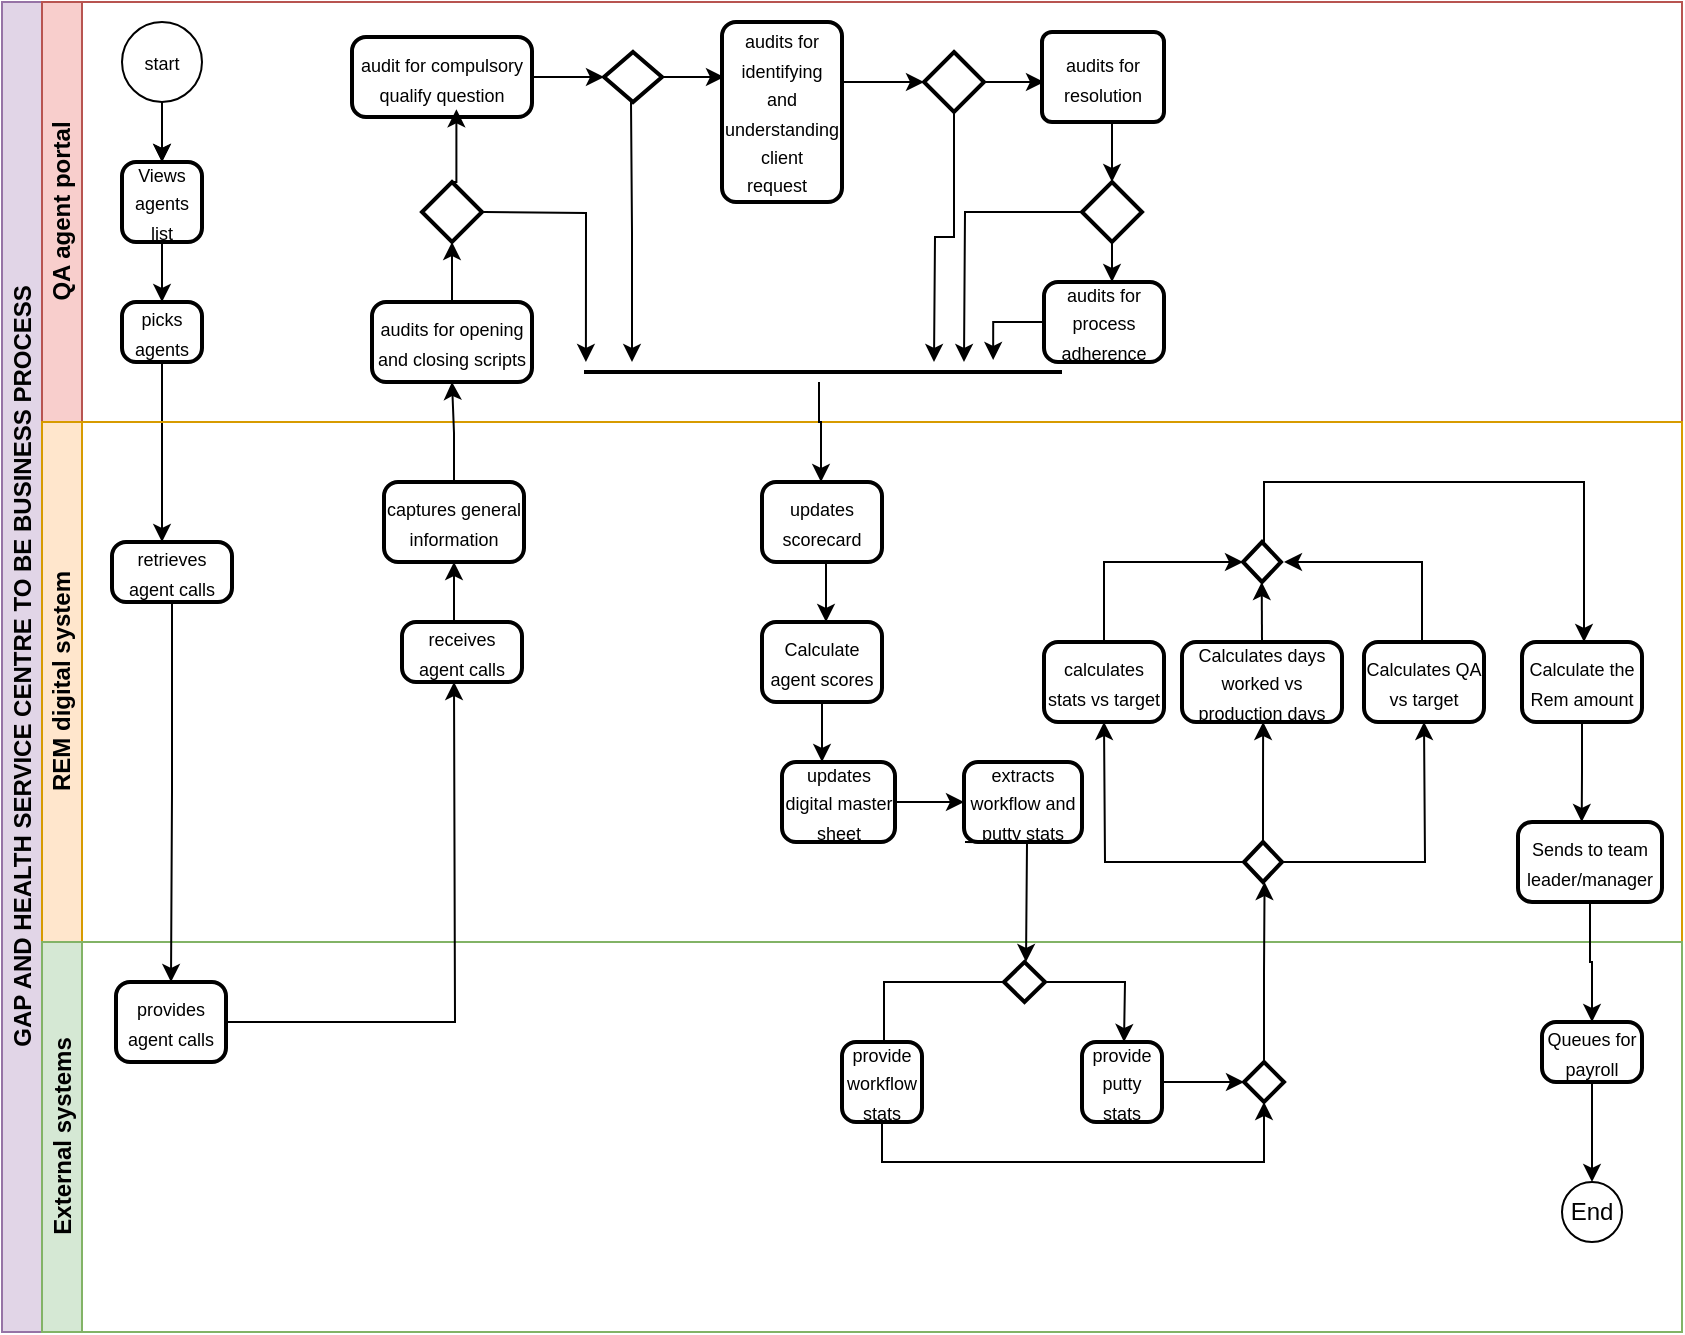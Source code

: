 <mxfile version="26.0.10">
  <diagram id="prtHgNgQTEPvFCAcTncT" name="Page-1">
    <mxGraphModel dx="794" dy="1623" grid="1" gridSize="10" guides="1" tooltips="1" connect="1" arrows="1" fold="1" page="1" pageScale="1" pageWidth="827" pageHeight="1169" math="0" shadow="0">
      <root>
        <mxCell id="0" />
        <mxCell id="1" parent="0" />
        <mxCell id="dNxyNK7c78bLwvsdeMH5-19" value="GAP AND HEALTH SERVICE CENTRE TO BE BUSINESS PROCESS" style="swimlane;html=1;childLayout=stackLayout;resizeParent=1;resizeParentMax=0;horizontal=0;startSize=20;horizontalStack=0;fillColor=#e1d5e7;strokeColor=#9673a6;" parent="1" vertex="1">
          <mxGeometry x="9" y="-40" width="840" height="665" as="geometry" />
        </mxCell>
        <mxCell id="dNxyNK7c78bLwvsdeMH5-20" value="QA agent portal" style="swimlane;html=1;startSize=20;horizontal=0;fillColor=#f8cecc;strokeColor=#b85450;" parent="dNxyNK7c78bLwvsdeMH5-19" vertex="1">
          <mxGeometry x="20" width="820" height="210" as="geometry" />
        </mxCell>
        <mxCell id="dNxyNK7c78bLwvsdeMH5-25" value="" style="edgeStyle=orthogonalEdgeStyle;rounded=0;orthogonalLoop=1;jettySize=auto;html=1;" parent="dNxyNK7c78bLwvsdeMH5-20" source="wg-GnwHkfto2ueyZm147-1" edge="1">
          <mxGeometry relative="1" as="geometry">
            <mxPoint x="60" y="80" as="targetPoint" />
            <Array as="points">
              <mxPoint x="60" y="60" />
            </Array>
          </mxGeometry>
        </mxCell>
        <mxCell id="dNxyNK7c78bLwvsdeMH5-23" value="&lt;font style=&quot;font-size: 9px;&quot;&gt;start&lt;/font&gt;" style="ellipse;whiteSpace=wrap;html=1;" parent="dNxyNK7c78bLwvsdeMH5-20" vertex="1">
          <mxGeometry x="40" y="10" width="40" height="40" as="geometry" />
        </mxCell>
        <mxCell id="wg-GnwHkfto2ueyZm147-3" style="edgeStyle=orthogonalEdgeStyle;rounded=0;orthogonalLoop=1;jettySize=auto;html=1;exitX=0.5;exitY=1;exitDx=0;exitDy=0;" parent="dNxyNK7c78bLwvsdeMH5-20" source="wg-GnwHkfto2ueyZm147-4" edge="1">
          <mxGeometry relative="1" as="geometry">
            <mxPoint x="60" y="150" as="targetPoint" />
          </mxGeometry>
        </mxCell>
        <mxCell id="wg-GnwHkfto2ueyZm147-1" value="&lt;font style=&quot;font-size: 9px;&quot;&gt;Views agents list&lt;/font&gt;" style="rounded=1;whiteSpace=wrap;html=1;absoluteArcSize=1;arcSize=14;strokeWidth=2;" parent="dNxyNK7c78bLwvsdeMH5-20" vertex="1">
          <mxGeometry x="40" y="80" width="40" height="40" as="geometry" />
        </mxCell>
        <mxCell id="wg-GnwHkfto2ueyZm147-2" value="" style="edgeStyle=orthogonalEdgeStyle;rounded=0;orthogonalLoop=1;jettySize=auto;html=1;" parent="dNxyNK7c78bLwvsdeMH5-20" source="dNxyNK7c78bLwvsdeMH5-23" target="wg-GnwHkfto2ueyZm147-1" edge="1">
          <mxGeometry relative="1" as="geometry">
            <mxPoint x="90" y="10" as="sourcePoint" />
            <mxPoint x="90" y="40" as="targetPoint" />
            <Array as="points" />
          </mxGeometry>
        </mxCell>
        <mxCell id="wg-GnwHkfto2ueyZm147-6" style="edgeStyle=orthogonalEdgeStyle;rounded=0;orthogonalLoop=1;jettySize=auto;html=1;exitX=0.5;exitY=1;exitDx=0;exitDy=0;" parent="dNxyNK7c78bLwvsdeMH5-20" source="wg-GnwHkfto2ueyZm147-4" edge="1">
          <mxGeometry relative="1" as="geometry">
            <mxPoint x="60" y="270" as="targetPoint" />
          </mxGeometry>
        </mxCell>
        <mxCell id="wg-GnwHkfto2ueyZm147-4" value="&lt;font style=&quot;font-size: 9px;&quot;&gt;picks agents&lt;/font&gt;" style="rounded=1;whiteSpace=wrap;html=1;absoluteArcSize=1;arcSize=14;strokeWidth=2;" parent="dNxyNK7c78bLwvsdeMH5-20" vertex="1">
          <mxGeometry x="40" y="150" width="40" height="30" as="geometry" />
        </mxCell>
        <mxCell id="wg-GnwHkfto2ueyZm147-5" value="" style="edgeStyle=orthogonalEdgeStyle;rounded=0;orthogonalLoop=1;jettySize=auto;html=1;exitX=0.5;exitY=1;exitDx=0;exitDy=0;" parent="dNxyNK7c78bLwvsdeMH5-20" source="wg-GnwHkfto2ueyZm147-1" target="wg-GnwHkfto2ueyZm147-4" edge="1">
          <mxGeometry relative="1" as="geometry">
            <mxPoint x="90" y="110" as="targetPoint" />
            <mxPoint x="90" y="80" as="sourcePoint" />
          </mxGeometry>
        </mxCell>
        <mxCell id="wg-GnwHkfto2ueyZm147-22" value="&lt;font style=&quot;font-size: 9px;&quot;&gt;audits for opening and closing scripts&lt;/font&gt;" style="rounded=1;whiteSpace=wrap;html=1;absoluteArcSize=1;arcSize=14;strokeWidth=2;" parent="dNxyNK7c78bLwvsdeMH5-20" vertex="1">
          <mxGeometry x="165" y="150" width="80" height="40" as="geometry" />
        </mxCell>
        <mxCell id="wg-GnwHkfto2ueyZm147-30" style="edgeStyle=orthogonalEdgeStyle;rounded=0;orthogonalLoop=1;jettySize=auto;html=1;exitX=1;exitY=0.5;exitDx=0;exitDy=0;exitPerimeter=0;entryX=0.004;entryY=0;entryDx=0;entryDy=0;entryPerimeter=0;" parent="dNxyNK7c78bLwvsdeMH5-20" target="wg-GnwHkfto2ueyZm147-58" edge="1">
          <mxGeometry relative="1" as="geometry">
            <mxPoint x="272" y="160" as="targetPoint" />
            <mxPoint x="221.0" y="105" as="sourcePoint" />
          </mxGeometry>
        </mxCell>
        <mxCell id="wg-GnwHkfto2ueyZm147-24" value="" style="strokeWidth=2;html=1;shape=mxgraph.flowchart.decision;whiteSpace=wrap;" parent="dNxyNK7c78bLwvsdeMH5-20" vertex="1">
          <mxGeometry x="190" y="90" width="30" height="30" as="geometry" />
        </mxCell>
        <mxCell id="wg-GnwHkfto2ueyZm147-23" style="edgeStyle=orthogonalEdgeStyle;rounded=0;orthogonalLoop=1;jettySize=auto;html=1;exitX=0.5;exitY=0;exitDx=0;exitDy=0;" parent="dNxyNK7c78bLwvsdeMH5-20" source="wg-GnwHkfto2ueyZm147-22" target="wg-GnwHkfto2ueyZm147-24" edge="1">
          <mxGeometry relative="1" as="geometry">
            <mxPoint x="205" y="120" as="targetPoint" />
          </mxGeometry>
        </mxCell>
        <mxCell id="wg-GnwHkfto2ueyZm147-27" value="&lt;font style=&quot;font-size: 9px;&quot;&gt;audit for compulsory qualify question&lt;/font&gt;" style="rounded=1;whiteSpace=wrap;html=1;absoluteArcSize=1;arcSize=14;strokeWidth=2;" parent="dNxyNK7c78bLwvsdeMH5-20" vertex="1">
          <mxGeometry x="155" y="17.5" width="90" height="40" as="geometry" />
        </mxCell>
        <mxCell id="wg-GnwHkfto2ueyZm147-33" style="edgeStyle=orthogonalEdgeStyle;rounded=0;orthogonalLoop=1;jettySize=auto;html=1;exitX=0.5;exitY=1;exitDx=0;exitDy=0;exitPerimeter=0;" parent="dNxyNK7c78bLwvsdeMH5-20" edge="1">
          <mxGeometry relative="1" as="geometry">
            <mxPoint x="295" y="180" as="targetPoint" />
            <mxPoint x="294.5" y="50" as="sourcePoint" />
          </mxGeometry>
        </mxCell>
        <mxCell id="wg-GnwHkfto2ueyZm147-34" style="edgeStyle=orthogonalEdgeStyle;rounded=0;orthogonalLoop=1;jettySize=auto;html=1;exitX=1;exitY=0.5;exitDx=0;exitDy=0;exitPerimeter=0;" parent="dNxyNK7c78bLwvsdeMH5-20" source="wg-GnwHkfto2ueyZm147-32" edge="1">
          <mxGeometry relative="1" as="geometry">
            <mxPoint x="341" y="38" as="targetPoint" />
          </mxGeometry>
        </mxCell>
        <mxCell id="wg-GnwHkfto2ueyZm147-32" value="" style="strokeWidth=2;html=1;shape=mxgraph.flowchart.decision;whiteSpace=wrap;" parent="dNxyNK7c78bLwvsdeMH5-20" vertex="1">
          <mxGeometry x="281" y="25" width="29" height="25" as="geometry" />
        </mxCell>
        <mxCell id="wg-GnwHkfto2ueyZm147-35" value="&lt;font style=&quot;font-size: 9px;&quot;&gt;audits&lt;/font&gt;&lt;font style=&quot;font-size: 9px;&quot;&gt;&amp;nbsp;for identifying and understanding client request&amp;nbsp;&amp;nbsp;&lt;/font&gt;" style="rounded=1;whiteSpace=wrap;html=1;absoluteArcSize=1;arcSize=14;strokeWidth=2;" parent="dNxyNK7c78bLwvsdeMH5-20" vertex="1">
          <mxGeometry x="340" y="10" width="60" height="90" as="geometry" />
        </mxCell>
        <mxCell id="wg-GnwHkfto2ueyZm147-43" style="edgeStyle=orthogonalEdgeStyle;rounded=0;orthogonalLoop=1;jettySize=auto;html=1;exitX=0.5;exitY=1;exitDx=0;exitDy=0;exitPerimeter=0;" parent="dNxyNK7c78bLwvsdeMH5-20" source="wg-GnwHkfto2ueyZm147-41" edge="1">
          <mxGeometry relative="1" as="geometry">
            <mxPoint x="446" y="180" as="targetPoint" />
          </mxGeometry>
        </mxCell>
        <mxCell id="wg-GnwHkfto2ueyZm147-137" style="edgeStyle=orthogonalEdgeStyle;rounded=0;orthogonalLoop=1;jettySize=auto;html=1;exitX=1;exitY=0.5;exitDx=0;exitDy=0;exitPerimeter=0;" parent="dNxyNK7c78bLwvsdeMH5-20" source="wg-GnwHkfto2ueyZm147-41" edge="1">
          <mxGeometry relative="1" as="geometry">
            <mxPoint x="501" y="39.857" as="targetPoint" />
          </mxGeometry>
        </mxCell>
        <mxCell id="wg-GnwHkfto2ueyZm147-41" value="" style="strokeWidth=2;html=1;shape=mxgraph.flowchart.decision;whiteSpace=wrap;" parent="dNxyNK7c78bLwvsdeMH5-20" vertex="1">
          <mxGeometry x="441" y="25" width="30" height="30" as="geometry" />
        </mxCell>
        <mxCell id="wg-GnwHkfto2ueyZm147-44" value="&lt;font style=&quot;font-size: 9px;&quot;&gt;audits for resolution&lt;/font&gt;" style="rounded=1;whiteSpace=wrap;html=1;absoluteArcSize=1;arcSize=10;strokeWidth=2;" parent="dNxyNK7c78bLwvsdeMH5-20" vertex="1">
          <mxGeometry x="500" y="15" width="61" height="45" as="geometry" />
        </mxCell>
        <mxCell id="wg-GnwHkfto2ueyZm147-47" style="edgeStyle=orthogonalEdgeStyle;rounded=0;orthogonalLoop=1;jettySize=auto;html=1;exitX=0;exitY=0.5;exitDx=0;exitDy=0;exitPerimeter=0;" parent="dNxyNK7c78bLwvsdeMH5-20" source="wg-GnwHkfto2ueyZm147-46" edge="1">
          <mxGeometry relative="1" as="geometry">
            <mxPoint x="461" y="180" as="targetPoint" />
          </mxGeometry>
        </mxCell>
        <mxCell id="wg-GnwHkfto2ueyZm147-48" style="edgeStyle=orthogonalEdgeStyle;rounded=0;orthogonalLoop=1;jettySize=auto;html=1;exitX=0.5;exitY=1;exitDx=0;exitDy=0;exitPerimeter=0;" parent="dNxyNK7c78bLwvsdeMH5-20" source="wg-GnwHkfto2ueyZm147-46" edge="1">
          <mxGeometry relative="1" as="geometry">
            <mxPoint x="535" y="140" as="targetPoint" />
          </mxGeometry>
        </mxCell>
        <mxCell id="wg-GnwHkfto2ueyZm147-46" value="" style="strokeWidth=2;html=1;shape=mxgraph.flowchart.decision;whiteSpace=wrap;" parent="dNxyNK7c78bLwvsdeMH5-20" vertex="1">
          <mxGeometry x="520" y="90" width="30" height="30" as="geometry" />
        </mxCell>
        <mxCell id="wg-GnwHkfto2ueyZm147-53" value="&lt;font style=&quot;font-size: 9px;&quot;&gt;audits for process adherence&lt;/font&gt;" style="rounded=1;whiteSpace=wrap;html=1;absoluteArcSize=1;arcSize=14;strokeWidth=2;" parent="dNxyNK7c78bLwvsdeMH5-20" vertex="1">
          <mxGeometry x="501" y="140" width="60" height="40" as="geometry" />
        </mxCell>
        <mxCell id="wg-GnwHkfto2ueyZm147-58" value="" style="line;strokeWidth=2;html=1;" parent="dNxyNK7c78bLwvsdeMH5-20" vertex="1">
          <mxGeometry x="271" y="180" width="239" height="10" as="geometry" />
        </mxCell>
        <mxCell id="wg-GnwHkfto2ueyZm147-60" style="edgeStyle=orthogonalEdgeStyle;rounded=0;orthogonalLoop=1;jettySize=auto;html=1;entryX=0.856;entryY=-0.1;entryDx=0;entryDy=0;entryPerimeter=0;" parent="dNxyNK7c78bLwvsdeMH5-20" target="wg-GnwHkfto2ueyZm147-58" edge="1">
          <mxGeometry relative="1" as="geometry">
            <mxPoint x="501" y="160" as="sourcePoint" />
            <Array as="points">
              <mxPoint x="476" y="160" />
            </Array>
          </mxGeometry>
        </mxCell>
        <mxCell id="wg-GnwHkfto2ueyZm147-79" style="edgeStyle=orthogonalEdgeStyle;rounded=0;orthogonalLoop=1;jettySize=auto;html=1;exitX=1;exitY=0.5;exitDx=0;exitDy=0;entryX=0;entryY=0.5;entryDx=0;entryDy=0;entryPerimeter=0;" parent="dNxyNK7c78bLwvsdeMH5-20" source="wg-GnwHkfto2ueyZm147-27" target="wg-GnwHkfto2ueyZm147-32" edge="1">
          <mxGeometry relative="1" as="geometry" />
        </mxCell>
        <mxCell id="wg-GnwHkfto2ueyZm147-80" style="edgeStyle=orthogonalEdgeStyle;rounded=0;orthogonalLoop=1;jettySize=auto;html=1;exitX=0.5;exitY=0;exitDx=0;exitDy=0;exitPerimeter=0;entryX=0.58;entryY=0.904;entryDx=0;entryDy=0;entryPerimeter=0;" parent="dNxyNK7c78bLwvsdeMH5-20" source="wg-GnwHkfto2ueyZm147-24" target="wg-GnwHkfto2ueyZm147-27" edge="1">
          <mxGeometry relative="1" as="geometry">
            <mxPoint x="205" y="70" as="targetPoint" />
          </mxGeometry>
        </mxCell>
        <mxCell id="wg-GnwHkfto2ueyZm147-83" style="edgeStyle=orthogonalEdgeStyle;rounded=0;orthogonalLoop=1;jettySize=auto;html=1;exitX=1;exitY=0.5;exitDx=0;exitDy=0;entryX=0;entryY=0.5;entryDx=0;entryDy=0;entryPerimeter=0;" parent="dNxyNK7c78bLwvsdeMH5-20" source="wg-GnwHkfto2ueyZm147-35" target="wg-GnwHkfto2ueyZm147-41" edge="1">
          <mxGeometry relative="1" as="geometry">
            <Array as="points">
              <mxPoint x="400" y="40" />
            </Array>
          </mxGeometry>
        </mxCell>
        <mxCell id="wg-GnwHkfto2ueyZm147-85" style="edgeStyle=orthogonalEdgeStyle;rounded=0;orthogonalLoop=1;jettySize=auto;html=1;exitX=0.5;exitY=1;exitDx=0;exitDy=0;entryX=0.5;entryY=0;entryDx=0;entryDy=0;entryPerimeter=0;" parent="dNxyNK7c78bLwvsdeMH5-20" source="wg-GnwHkfto2ueyZm147-44" target="wg-GnwHkfto2ueyZm147-46" edge="1">
          <mxGeometry relative="1" as="geometry" />
        </mxCell>
        <mxCell id="dNxyNK7c78bLwvsdeMH5-21" value="REM digital system" style="swimlane;html=1;startSize=20;horizontal=0;fillColor=#ffe6cc;strokeColor=#d79b00;" parent="dNxyNK7c78bLwvsdeMH5-19" vertex="1">
          <mxGeometry x="20" y="210" width="820" height="260" as="geometry" />
        </mxCell>
        <mxCell id="wg-GnwHkfto2ueyZm147-7" value="&lt;font style=&quot;font-size: 9px;&quot;&gt;retrieves agent calls&lt;/font&gt;" style="rounded=1;whiteSpace=wrap;html=1;absoluteArcSize=1;arcSize=14;strokeWidth=2;" parent="dNxyNK7c78bLwvsdeMH5-21" vertex="1">
          <mxGeometry x="35" y="60" width="60" height="30" as="geometry" />
        </mxCell>
        <mxCell id="wg-GnwHkfto2ueyZm147-17" value="&lt;font style=&quot;font-size: 9px;&quot;&gt;receives agent calls&lt;/font&gt;" style="rounded=1;whiteSpace=wrap;html=1;absoluteArcSize=1;arcSize=14;strokeWidth=2;" parent="dNxyNK7c78bLwvsdeMH5-21" vertex="1">
          <mxGeometry x="180" y="100" width="60" height="30" as="geometry" />
        </mxCell>
        <mxCell id="wg-GnwHkfto2ueyZm147-19" value="&lt;font style=&quot;font-size: 9px;&quot;&gt;captures general information&lt;/font&gt;" style="rounded=1;whiteSpace=wrap;html=1;absoluteArcSize=1;arcSize=14;strokeWidth=2;" parent="dNxyNK7c78bLwvsdeMH5-21" vertex="1">
          <mxGeometry x="171" y="30" width="70" height="40" as="geometry" />
        </mxCell>
        <mxCell id="wg-GnwHkfto2ueyZm147-67" style="edgeStyle=orthogonalEdgeStyle;rounded=0;orthogonalLoop=1;jettySize=auto;html=1;exitX=0.5;exitY=1;exitDx=0;exitDy=0;" parent="dNxyNK7c78bLwvsdeMH5-21" source="wg-GnwHkfto2ueyZm147-63" edge="1">
          <mxGeometry relative="1" as="geometry">
            <mxPoint x="392" y="100" as="targetPoint" />
          </mxGeometry>
        </mxCell>
        <mxCell id="wg-GnwHkfto2ueyZm147-63" value="&lt;font style=&quot;font-size: 9px;&quot;&gt;updates scorecard&lt;/font&gt;" style="rounded=1;whiteSpace=wrap;html=1;absoluteArcSize=1;arcSize=14;strokeWidth=2;" parent="dNxyNK7c78bLwvsdeMH5-21" vertex="1">
          <mxGeometry x="360" y="30" width="60" height="40" as="geometry" />
        </mxCell>
        <mxCell id="wg-GnwHkfto2ueyZm147-69" style="edgeStyle=orthogonalEdgeStyle;rounded=0;orthogonalLoop=1;jettySize=auto;html=1;exitX=0.5;exitY=1;exitDx=0;exitDy=0;" parent="dNxyNK7c78bLwvsdeMH5-21" source="wg-GnwHkfto2ueyZm147-68" edge="1">
          <mxGeometry relative="1" as="geometry">
            <mxPoint x="390" y="170" as="targetPoint" />
          </mxGeometry>
        </mxCell>
        <mxCell id="wg-GnwHkfto2ueyZm147-68" value="&lt;font style=&quot;font-size: 9px;&quot;&gt;Calculate agent scores&lt;/font&gt;" style="rounded=1;whiteSpace=wrap;html=1;absoluteArcSize=1;arcSize=14;strokeWidth=2;" parent="dNxyNK7c78bLwvsdeMH5-21" vertex="1">
          <mxGeometry x="360" y="100" width="60" height="40" as="geometry" />
        </mxCell>
        <mxCell id="wg-GnwHkfto2ueyZm147-71" style="edgeStyle=orthogonalEdgeStyle;rounded=0;orthogonalLoop=1;jettySize=auto;html=1;exitX=1;exitY=0.5;exitDx=0;exitDy=0;" parent="dNxyNK7c78bLwvsdeMH5-21" source="wg-GnwHkfto2ueyZm147-70" edge="1">
          <mxGeometry relative="1" as="geometry">
            <mxPoint x="461" y="190" as="targetPoint" />
          </mxGeometry>
        </mxCell>
        <mxCell id="wg-GnwHkfto2ueyZm147-70" value="&lt;font style=&quot;font-size: 9px;&quot;&gt;updates digital master sheet&lt;/font&gt;" style="rounded=1;whiteSpace=wrap;html=1;absoluteArcSize=1;arcSize=14;strokeWidth=2;" parent="dNxyNK7c78bLwvsdeMH5-21" vertex="1">
          <mxGeometry x="370" y="170" width="56.5" height="40" as="geometry" />
        </mxCell>
        <mxCell id="wg-GnwHkfto2ueyZm147-73" value="&lt;font style=&quot;font-size: 9px;&quot;&gt;extracts workflow and putty stats&lt;/font&gt;" style="rounded=1;whiteSpace=wrap;html=1;absoluteArcSize=1;arcSize=14;strokeWidth=2;" parent="dNxyNK7c78bLwvsdeMH5-21" vertex="1">
          <mxGeometry x="461" y="170" width="59" height="40" as="geometry" />
        </mxCell>
        <mxCell id="wg-GnwHkfto2ueyZm147-106" style="edgeStyle=orthogonalEdgeStyle;rounded=0;orthogonalLoop=1;jettySize=auto;html=1;exitX=0;exitY=0.5;exitDx=0;exitDy=0;exitPerimeter=0;" parent="dNxyNK7c78bLwvsdeMH5-21" source="wg-GnwHkfto2ueyZm147-105" edge="1">
          <mxGeometry relative="1" as="geometry">
            <mxPoint x="531" y="150" as="targetPoint" />
          </mxGeometry>
        </mxCell>
        <mxCell id="wg-GnwHkfto2ueyZm147-107" style="edgeStyle=orthogonalEdgeStyle;rounded=0;orthogonalLoop=1;jettySize=auto;html=1;exitX=1;exitY=0.5;exitDx=0;exitDy=0;exitPerimeter=0;" parent="dNxyNK7c78bLwvsdeMH5-21" source="wg-GnwHkfto2ueyZm147-105" edge="1">
          <mxGeometry relative="1" as="geometry">
            <mxPoint x="691" y="150" as="targetPoint" />
          </mxGeometry>
        </mxCell>
        <mxCell id="wg-GnwHkfto2ueyZm147-108" style="edgeStyle=orthogonalEdgeStyle;rounded=0;orthogonalLoop=1;jettySize=auto;html=1;exitX=0.5;exitY=0;exitDx=0;exitDy=0;exitPerimeter=0;" parent="dNxyNK7c78bLwvsdeMH5-21" source="wg-GnwHkfto2ueyZm147-105" edge="1">
          <mxGeometry relative="1" as="geometry">
            <mxPoint x="610.571" y="150" as="targetPoint" />
          </mxGeometry>
        </mxCell>
        <mxCell id="wg-GnwHkfto2ueyZm147-105" value="" style="strokeWidth=2;html=1;shape=mxgraph.flowchart.decision;whiteSpace=wrap;" parent="dNxyNK7c78bLwvsdeMH5-21" vertex="1">
          <mxGeometry x="601" y="210" width="19" height="20" as="geometry" />
        </mxCell>
        <mxCell id="wg-GnwHkfto2ueyZm147-109" value="&lt;font style=&quot;font-size: 9px;&quot;&gt;calculates stats vs target&lt;/font&gt;" style="rounded=1;whiteSpace=wrap;html=1;absoluteArcSize=1;arcSize=14;strokeWidth=2;" parent="dNxyNK7c78bLwvsdeMH5-21" vertex="1">
          <mxGeometry x="501" y="110" width="60" height="40" as="geometry" />
        </mxCell>
        <mxCell id="wg-GnwHkfto2ueyZm147-112" style="edgeStyle=orthogonalEdgeStyle;rounded=0;orthogonalLoop=1;jettySize=auto;html=1;exitX=0.5;exitY=0;exitDx=0;exitDy=0;" parent="dNxyNK7c78bLwvsdeMH5-21" source="wg-GnwHkfto2ueyZm147-110" edge="1">
          <mxGeometry relative="1" as="geometry">
            <mxPoint x="609.857" y="80" as="targetPoint" />
          </mxGeometry>
        </mxCell>
        <mxCell id="wg-GnwHkfto2ueyZm147-110" value="&lt;font style=&quot;font-size: 9px;&quot;&gt;Calculates days worked vs production days&lt;/font&gt;" style="rounded=1;whiteSpace=wrap;html=1;absoluteArcSize=1;arcSize=14;strokeWidth=2;" parent="dNxyNK7c78bLwvsdeMH5-21" vertex="1">
          <mxGeometry x="570" y="110" width="80" height="40" as="geometry" />
        </mxCell>
        <mxCell id="wg-GnwHkfto2ueyZm147-111" value="&lt;font style=&quot;font-size: 9px;&quot;&gt;Calculates QA vs target&lt;/font&gt;" style="rounded=1;whiteSpace=wrap;html=1;absoluteArcSize=1;arcSize=14;strokeWidth=2;" parent="dNxyNK7c78bLwvsdeMH5-21" vertex="1">
          <mxGeometry x="661" y="110" width="60" height="40" as="geometry" />
        </mxCell>
        <mxCell id="wg-GnwHkfto2ueyZm147-113" value="" style="strokeWidth=2;html=1;shape=mxgraph.flowchart.decision;whiteSpace=wrap;" parent="dNxyNK7c78bLwvsdeMH5-21" vertex="1">
          <mxGeometry x="600.5" y="60" width="19" height="20" as="geometry" />
        </mxCell>
        <mxCell id="wg-GnwHkfto2ueyZm147-117" value="" style="endArrow=classic;html=1;rounded=0;entryX=0;entryY=0.5;entryDx=0;entryDy=0;entryPerimeter=0;" parent="dNxyNK7c78bLwvsdeMH5-21" target="wg-GnwHkfto2ueyZm147-113" edge="1">
          <mxGeometry width="50" height="50" relative="1" as="geometry">
            <mxPoint x="531" y="110" as="sourcePoint" />
            <mxPoint x="561" y="70" as="targetPoint" />
            <Array as="points">
              <mxPoint x="531" y="70" />
            </Array>
          </mxGeometry>
        </mxCell>
        <mxCell id="wg-GnwHkfto2ueyZm147-118" value="" style="endArrow=classic;html=1;rounded=0;" parent="dNxyNK7c78bLwvsdeMH5-21" edge="1">
          <mxGeometry width="50" height="50" relative="1" as="geometry">
            <mxPoint x="690" y="110" as="sourcePoint" />
            <mxPoint x="621" y="70" as="targetPoint" />
            <Array as="points">
              <mxPoint x="690" y="70" />
            </Array>
          </mxGeometry>
        </mxCell>
        <mxCell id="wg-GnwHkfto2ueyZm147-120" value="" style="endArrow=classic;html=1;rounded=0;" parent="dNxyNK7c78bLwvsdeMH5-21" edge="1">
          <mxGeometry width="50" height="50" relative="1" as="geometry">
            <mxPoint x="611" y="60" as="sourcePoint" />
            <mxPoint x="771" y="110" as="targetPoint" />
            <Array as="points">
              <mxPoint x="611" y="30" />
              <mxPoint x="771" y="30" />
            </Array>
          </mxGeometry>
        </mxCell>
        <mxCell id="wg-GnwHkfto2ueyZm147-123" style="edgeStyle=orthogonalEdgeStyle;rounded=0;orthogonalLoop=1;jettySize=auto;html=1;exitX=0.5;exitY=1;exitDx=0;exitDy=0;" parent="dNxyNK7c78bLwvsdeMH5-21" source="wg-GnwHkfto2ueyZm147-122" edge="1">
          <mxGeometry relative="1" as="geometry">
            <mxPoint x="769.857" y="200" as="targetPoint" />
          </mxGeometry>
        </mxCell>
        <mxCell id="wg-GnwHkfto2ueyZm147-122" value="&lt;font style=&quot;font-size: 9px;&quot;&gt;Calculate the Rem amount&lt;/font&gt;" style="rounded=1;whiteSpace=wrap;html=1;absoluteArcSize=1;arcSize=14;strokeWidth=2;" parent="dNxyNK7c78bLwvsdeMH5-21" vertex="1">
          <mxGeometry x="740" y="110" width="60" height="40" as="geometry" />
        </mxCell>
        <mxCell id="wg-GnwHkfto2ueyZm147-124" value="&lt;font style=&quot;font-size: 9px;&quot;&gt;Sends to team leader/manager&lt;/font&gt;" style="rounded=1;whiteSpace=wrap;html=1;absoluteArcSize=1;arcSize=14;strokeWidth=2;" parent="dNxyNK7c78bLwvsdeMH5-21" vertex="1">
          <mxGeometry x="738" y="200" width="72" height="40" as="geometry" />
        </mxCell>
        <mxCell id="dNxyNK7c78bLwvsdeMH5-22" value="External systems" style="swimlane;html=1;startSize=20;horizontal=0;fillColor=#d5e8d4;strokeColor=#82b366;" parent="dNxyNK7c78bLwvsdeMH5-19" vertex="1">
          <mxGeometry x="20" y="470" width="820" height="195" as="geometry" />
        </mxCell>
        <mxCell id="wg-GnwHkfto2ueyZm147-12" value="&lt;font style=&quot;font-size: 9px;&quot;&gt;provides agent calls&lt;/font&gt;" style="rounded=1;whiteSpace=wrap;html=1;absoluteArcSize=1;arcSize=14;strokeWidth=2;" parent="dNxyNK7c78bLwvsdeMH5-22" vertex="1">
          <mxGeometry x="37" y="20" width="55" height="40" as="geometry" />
        </mxCell>
        <mxCell id="wg-GnwHkfto2ueyZm147-96" style="edgeStyle=orthogonalEdgeStyle;rounded=0;orthogonalLoop=1;jettySize=auto;html=1;exitX=1;exitY=0.5;exitDx=0;exitDy=0;exitPerimeter=0;" parent="dNxyNK7c78bLwvsdeMH5-22" source="wg-GnwHkfto2ueyZm147-88" edge="1">
          <mxGeometry relative="1" as="geometry">
            <mxPoint x="541" y="50" as="targetPoint" />
          </mxGeometry>
        </mxCell>
        <mxCell id="wg-GnwHkfto2ueyZm147-88" value="" style="strokeWidth=2;html=1;shape=mxgraph.flowchart.decision;whiteSpace=wrap;" parent="dNxyNK7c78bLwvsdeMH5-22" vertex="1">
          <mxGeometry x="481" y="10" width="20.5" height="20" as="geometry" />
        </mxCell>
        <mxCell id="wg-GnwHkfto2ueyZm147-101" style="edgeStyle=orthogonalEdgeStyle;rounded=0;orthogonalLoop=1;jettySize=auto;html=1;exitX=0.5;exitY=1;exitDx=0;exitDy=0;entryX=0.5;entryY=1;entryDx=0;entryDy=0;entryPerimeter=0;" parent="dNxyNK7c78bLwvsdeMH5-22" source="wg-GnwHkfto2ueyZm147-90" target="wg-GnwHkfto2ueyZm147-102" edge="1">
          <mxGeometry relative="1" as="geometry">
            <mxPoint x="611" y="89.857" as="targetPoint" />
            <Array as="points">
              <mxPoint x="420" y="110" />
              <mxPoint x="611" y="110" />
            </Array>
          </mxGeometry>
        </mxCell>
        <mxCell id="wg-GnwHkfto2ueyZm147-90" value="&lt;font style=&quot;font-size: 9px;&quot;&gt;provide workflow stats&lt;/font&gt;" style="rounded=1;whiteSpace=wrap;html=1;absoluteArcSize=1;arcSize=14;strokeWidth=2;" parent="dNxyNK7c78bLwvsdeMH5-22" vertex="1">
          <mxGeometry x="400" y="50" width="40" height="40" as="geometry" />
        </mxCell>
        <mxCell id="wg-GnwHkfto2ueyZm147-93" value="" style="shape=partialRectangle;whiteSpace=wrap;html=1;bottom=0;right=0;fillColor=none;" parent="dNxyNK7c78bLwvsdeMH5-22" vertex="1">
          <mxGeometry x="421" y="20" width="59" height="30" as="geometry" />
        </mxCell>
        <mxCell id="wg-GnwHkfto2ueyZm147-99" style="edgeStyle=orthogonalEdgeStyle;rounded=0;orthogonalLoop=1;jettySize=auto;html=1;exitX=1;exitY=0.5;exitDx=0;exitDy=0;entryX=0;entryY=0.5;entryDx=0;entryDy=0;entryPerimeter=0;" parent="dNxyNK7c78bLwvsdeMH5-22" source="wg-GnwHkfto2ueyZm147-97" target="wg-GnwHkfto2ueyZm147-102" edge="1">
          <mxGeometry relative="1" as="geometry">
            <mxPoint x="591" y="69.857" as="targetPoint" />
          </mxGeometry>
        </mxCell>
        <mxCell id="wg-GnwHkfto2ueyZm147-97" value="&lt;font style=&quot;font-size: 9px;&quot;&gt;provide putty stats&lt;/font&gt;" style="rounded=1;whiteSpace=wrap;html=1;absoluteArcSize=1;arcSize=14;strokeWidth=2;" parent="dNxyNK7c78bLwvsdeMH5-22" vertex="1">
          <mxGeometry x="520" y="50" width="40" height="40" as="geometry" />
        </mxCell>
        <mxCell id="wg-GnwHkfto2ueyZm147-103" style="edgeStyle=orthogonalEdgeStyle;rounded=0;orthogonalLoop=1;jettySize=auto;html=1;exitX=0.5;exitY=0;exitDx=0;exitDy=0;exitPerimeter=0;" parent="dNxyNK7c78bLwvsdeMH5-22" source="wg-GnwHkfto2ueyZm147-102" edge="1">
          <mxGeometry relative="1" as="geometry">
            <mxPoint x="611.286" y="-30" as="targetPoint" />
          </mxGeometry>
        </mxCell>
        <mxCell id="wg-GnwHkfto2ueyZm147-102" value="" style="strokeWidth=2;html=1;shape=mxgraph.flowchart.decision;whiteSpace=wrap;" parent="dNxyNK7c78bLwvsdeMH5-22" vertex="1">
          <mxGeometry x="601" y="60" width="20" height="20" as="geometry" />
        </mxCell>
        <mxCell id="wg-GnwHkfto2ueyZm147-131" style="edgeStyle=orthogonalEdgeStyle;rounded=0;orthogonalLoop=1;jettySize=auto;html=1;exitX=0.5;exitY=1;exitDx=0;exitDy=0;" parent="dNxyNK7c78bLwvsdeMH5-22" source="wg-GnwHkfto2ueyZm147-129" edge="1">
          <mxGeometry relative="1" as="geometry">
            <mxPoint x="775" y="120" as="targetPoint" />
          </mxGeometry>
        </mxCell>
        <mxCell id="wg-GnwHkfto2ueyZm147-129" value="&lt;font style=&quot;font-size: 9px;&quot;&gt;Queues for payroll&lt;/font&gt;" style="rounded=1;whiteSpace=wrap;html=1;absoluteArcSize=1;arcSize=14;strokeWidth=2;" parent="dNxyNK7c78bLwvsdeMH5-22" vertex="1">
          <mxGeometry x="750" y="40" width="50" height="30" as="geometry" />
        </mxCell>
        <mxCell id="wg-GnwHkfto2ueyZm147-135" value="End" style="ellipse;whiteSpace=wrap;html=1;aspect=fixed;" parent="dNxyNK7c78bLwvsdeMH5-22" vertex="1">
          <mxGeometry x="760" y="120" width="30" height="30" as="geometry" />
        </mxCell>
        <mxCell id="wg-GnwHkfto2ueyZm147-20" style="edgeStyle=orthogonalEdgeStyle;rounded=0;orthogonalLoop=1;jettySize=auto;html=1;exitX=0.5;exitY=0;exitDx=0;exitDy=0;" parent="dNxyNK7c78bLwvsdeMH5-19" source="wg-GnwHkfto2ueyZm147-19" edge="1">
          <mxGeometry relative="1" as="geometry">
            <mxPoint x="225" y="190" as="targetPoint" />
          </mxGeometry>
        </mxCell>
        <mxCell id="wg-GnwHkfto2ueyZm147-15" style="edgeStyle=orthogonalEdgeStyle;rounded=0;orthogonalLoop=1;jettySize=auto;html=1;exitX=0.5;exitY=1;exitDx=0;exitDy=0;entryX=0.5;entryY=0;entryDx=0;entryDy=0;" parent="dNxyNK7c78bLwvsdeMH5-19" source="wg-GnwHkfto2ueyZm147-7" target="wg-GnwHkfto2ueyZm147-12" edge="1">
          <mxGeometry relative="1" as="geometry">
            <mxPoint x="85" y="350" as="targetPoint" />
          </mxGeometry>
        </mxCell>
        <mxCell id="wg-GnwHkfto2ueyZm147-61" style="edgeStyle=orthogonalEdgeStyle;rounded=0;orthogonalLoop=1;jettySize=auto;html=1;entryX=0.5;entryY=0;entryDx=0;entryDy=0;" parent="dNxyNK7c78bLwvsdeMH5-19" edge="1">
          <mxGeometry relative="1" as="geometry">
            <mxPoint x="409.5" y="240" as="targetPoint" />
            <mxPoint x="408.5" y="190" as="sourcePoint" />
            <Array as="points">
              <mxPoint x="409" y="210" />
              <mxPoint x="410" y="210" />
            </Array>
          </mxGeometry>
        </mxCell>
        <mxCell id="wg-GnwHkfto2ueyZm147-130" style="edgeStyle=orthogonalEdgeStyle;rounded=0;orthogonalLoop=1;jettySize=auto;html=1;exitX=0.5;exitY=1;exitDx=0;exitDy=0;" parent="dNxyNK7c78bLwvsdeMH5-19" source="wg-GnwHkfto2ueyZm147-124" target="wg-GnwHkfto2ueyZm147-129" edge="1">
          <mxGeometry relative="1" as="geometry" />
        </mxCell>
        <mxCell id="wg-GnwHkfto2ueyZm147-18" style="edgeStyle=orthogonalEdgeStyle;rounded=0;orthogonalLoop=1;jettySize=auto;html=1;exitX=0.5;exitY=0;exitDx=0;exitDy=0;" parent="1" source="wg-GnwHkfto2ueyZm147-17" edge="1">
          <mxGeometry relative="1" as="geometry">
            <mxPoint x="235" y="240" as="targetPoint" />
          </mxGeometry>
        </mxCell>
        <mxCell id="wg-GnwHkfto2ueyZm147-16" style="edgeStyle=orthogonalEdgeStyle;rounded=0;orthogonalLoop=1;jettySize=auto;html=1;exitX=1;exitY=0.5;exitDx=0;exitDy=0;" parent="1" source="wg-GnwHkfto2ueyZm147-12" edge="1">
          <mxGeometry relative="1" as="geometry">
            <mxPoint x="235" y="300" as="targetPoint" />
          </mxGeometry>
        </mxCell>
        <mxCell id="wg-GnwHkfto2ueyZm147-87" style="edgeStyle=orthogonalEdgeStyle;rounded=0;orthogonalLoop=1;jettySize=auto;html=1;exitX=0.5;exitY=1;exitDx=0;exitDy=0;" parent="1" edge="1">
          <mxGeometry relative="1" as="geometry">
            <mxPoint x="521" y="440" as="targetPoint" />
            <mxPoint x="490.5" y="380" as="sourcePoint" />
          </mxGeometry>
        </mxCell>
      </root>
    </mxGraphModel>
  </diagram>
</mxfile>
